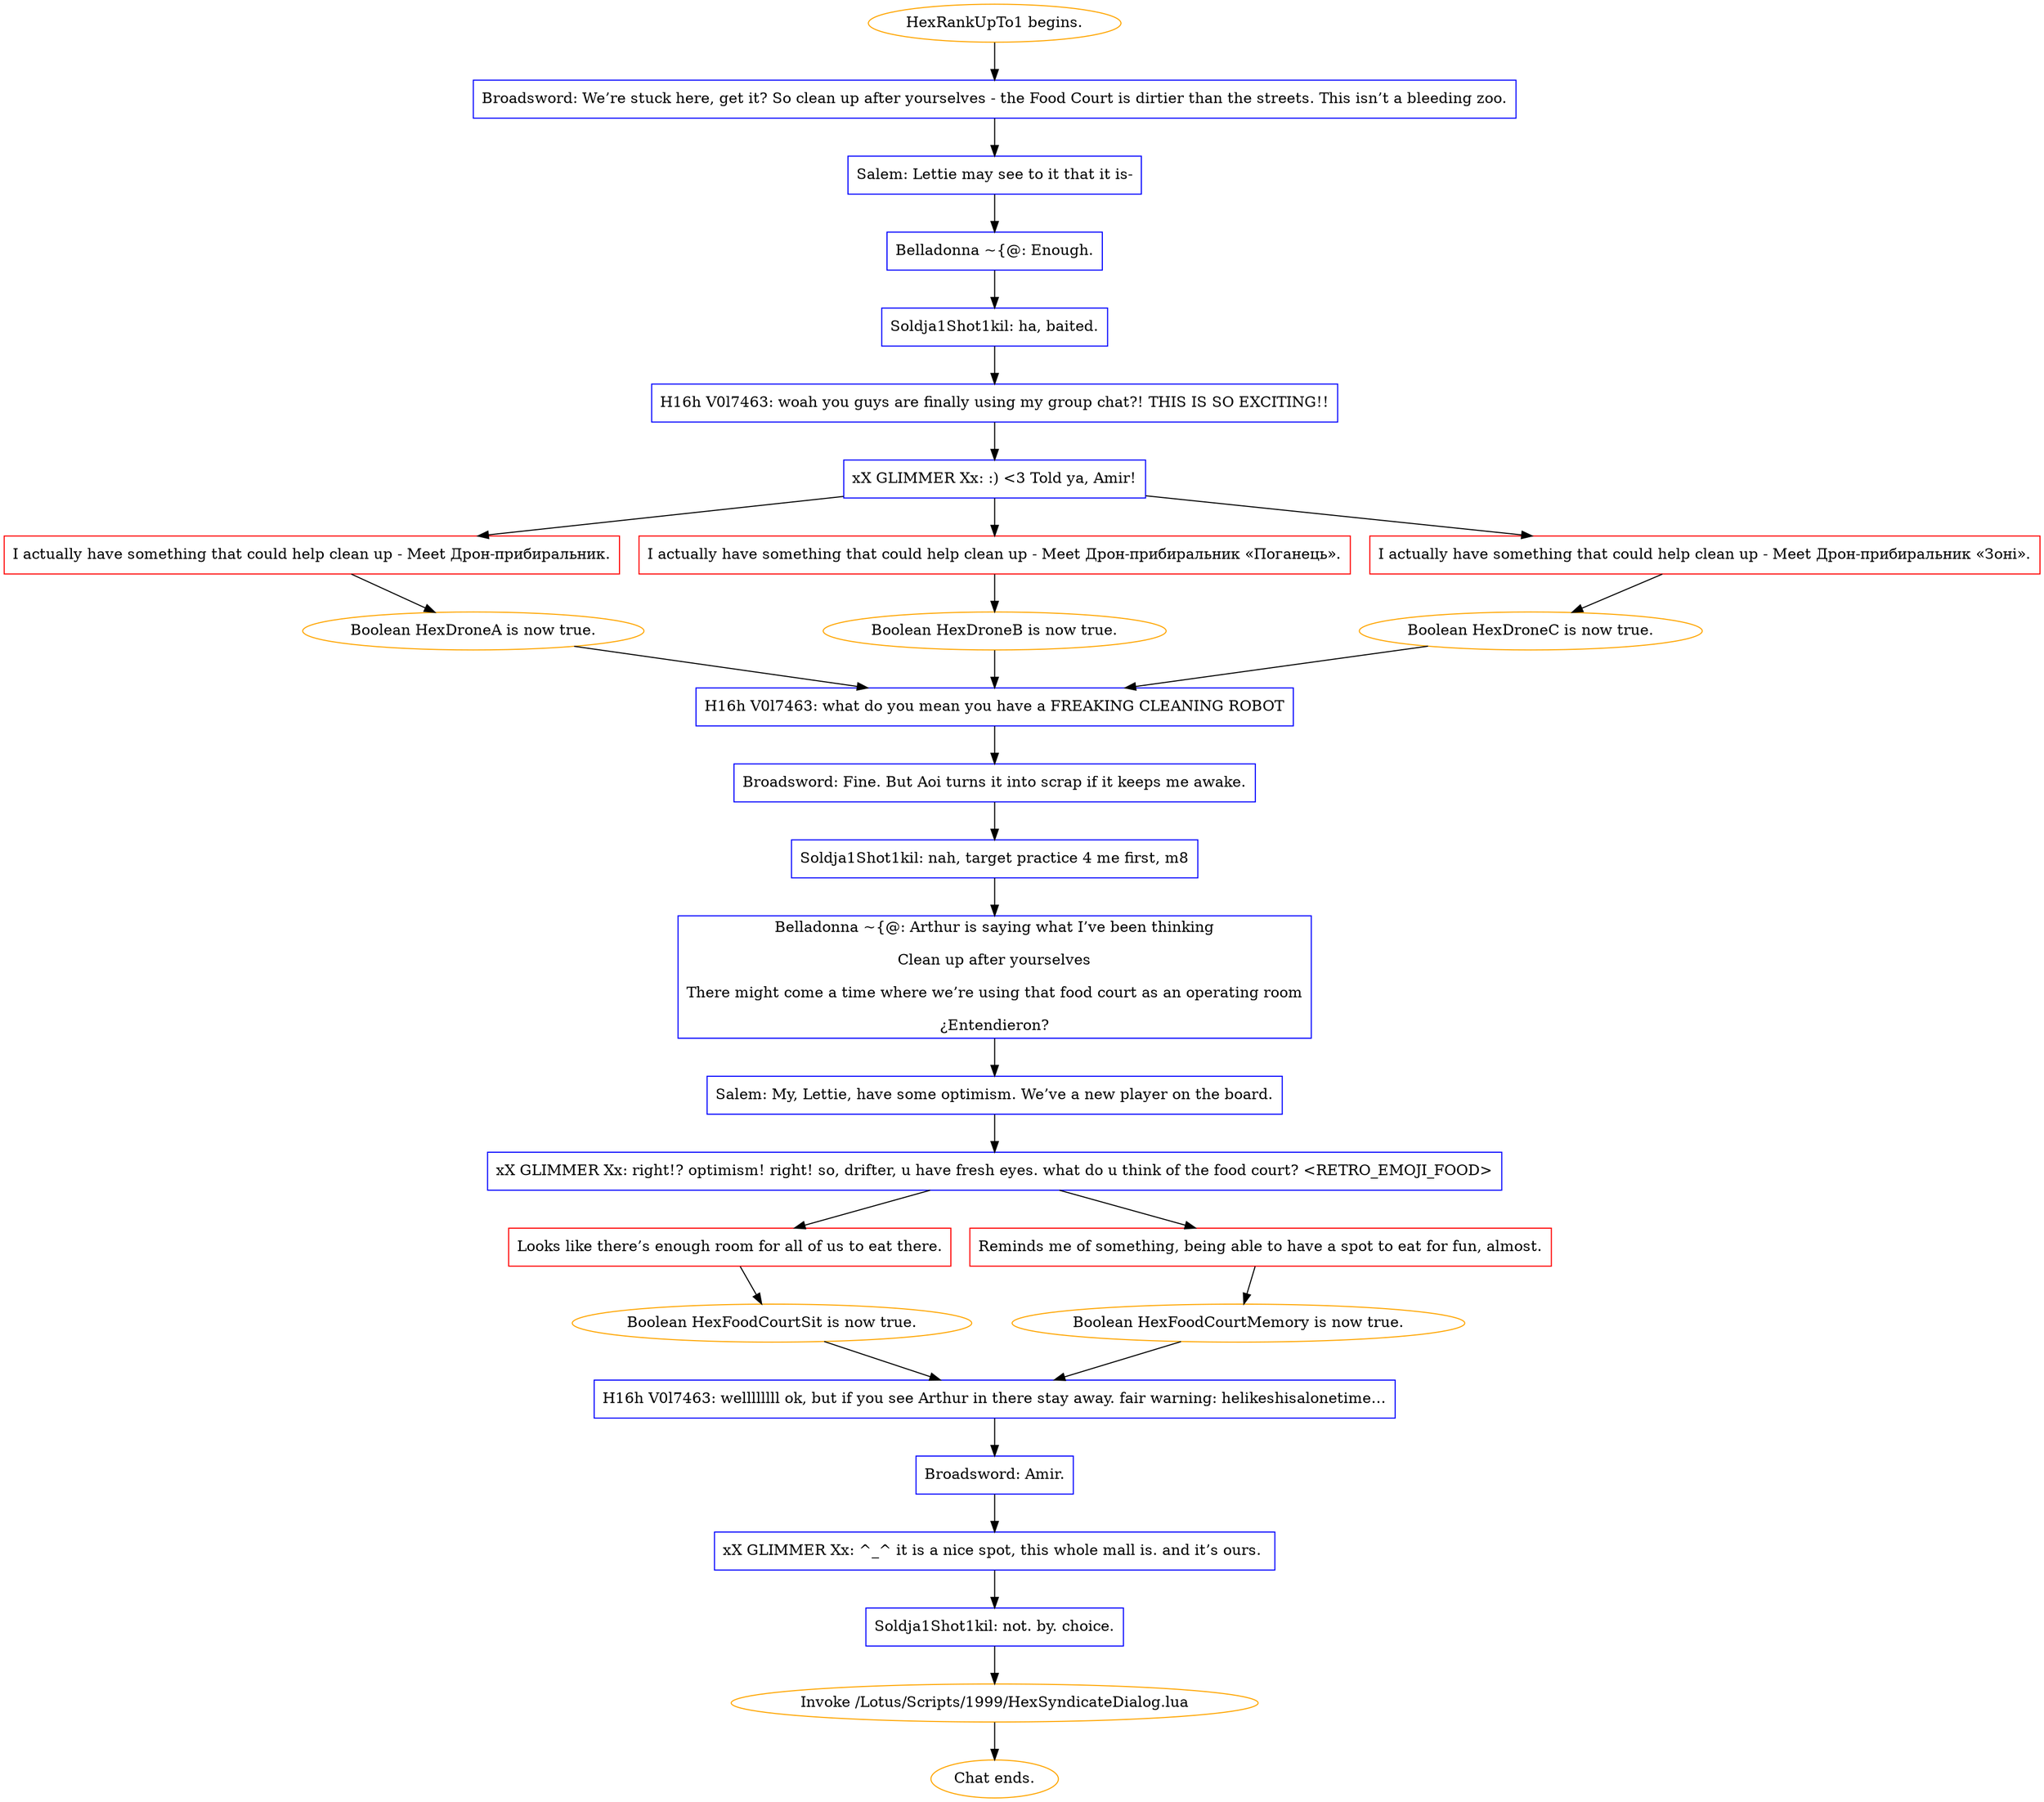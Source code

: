 digraph {
	"HexRankUpTo1 begins." [color=orange];
		"HexRankUpTo1 begins." -> j2518922224;
	j2518922224 [label="Broadsword: We’re stuck here, get it? So clean up after yourselves - the Food Court is dirtier than the streets. This isn’t a bleeding zoo.",shape=box,color=blue];
		j2518922224 -> j3012949768;
	j3012949768 [label="Salem: Lettie may see to it that it is-",shape=box,color=blue];
		j3012949768 -> j4063744054;
	j4063744054 [label="Belladonna ~{@: Enough.",shape=box,color=blue];
		j4063744054 -> j229485236;
	j229485236 [label="Soldja1Shot1kil: ha, baited.",shape=box,color=blue];
		j229485236 -> j3323882505;
	j3323882505 [label="H16h V0l7463: woah you guys are finally using my group chat?! THIS IS SO EXCITING!!",shape=box,color=blue];
		j3323882505 -> j3151520662;
	j3151520662 [label="xX GLIMMER Xx: :) <3 Told ya, Amir!",shape=box,color=blue];
		j3151520662 -> j1613835490;
		j3151520662 -> j2662985977;
		j3151520662 -> j1114483148;
	j1613835490 [label="I actually have something that could help clean up - Meet Дрон-прибиральник.",shape=box,color=red];
		j1613835490 -> j3909646244;
	j2662985977 [label="I actually have something that could help clean up - Meet Дрон-прибиральник «Поганець».",shape=box,color=red];
		j2662985977 -> j1055163507;
	j1114483148 [label="I actually have something that could help clean up - Meet Дрон-прибиральник «Зоні».",shape=box,color=red];
		j1114483148 -> j3825488247;
	j3909646244 [label="Boolean HexDroneA is now true.",color=orange];
		j3909646244 -> j1925954955;
	j1055163507 [label="Boolean HexDroneB is now true.",color=orange];
		j1055163507 -> j1925954955;
	j3825488247 [label="Boolean HexDroneC is now true.",color=orange];
		j3825488247 -> j1925954955;
	j1925954955 [label="H16h V0l7463: what do you mean you have a FREAKING CLEANING ROBOT",shape=box,color=blue];
		j1925954955 -> j2630529901;
	j2630529901 [label="Broadsword: Fine. But Aoi turns it into scrap if it keeps me awake.",shape=box,color=blue];
		j2630529901 -> j3348546169;
	j3348546169 [label="Soldja1Shot1kil: nah, target practice 4 me first, m8",shape=box,color=blue];
		j3348546169 -> j1689235917;
	j1689235917 [label="Belladonna ~{@: Arthur is saying what I’ve been thinking
Clean up after yourselves
There might come a time where we’re using that food court as an operating room
¿Entendieron?",shape=box,color=blue];
		j1689235917 -> j1910091925;
	j1910091925 [label="Salem: My, Lettie, have some optimism. We’ve a new player on the board.",shape=box,color=blue];
		j1910091925 -> j4203144499;
	j4203144499 [label="xX GLIMMER Xx: right!? optimism! right! so, drifter, u have fresh eyes. what do u think of the food court? <RETRO_EMOJI_FOOD>",shape=box,color=blue];
		j4203144499 -> j3357627862;
		j4203144499 -> j2600224816;
	j3357627862 [label="Looks like there’s enough room for all of us to eat there.",shape=box,color=red];
		j3357627862 -> j522529333;
	j2600224816 [label="Reminds me of something, being able to have a spot to eat for fun, almost.",shape=box,color=red];
		j2600224816 -> j3328471313;
	j522529333 [label="Boolean HexFoodCourtSit is now true.",color=orange];
		j522529333 -> j1936913289;
	j3328471313 [label="Boolean HexFoodCourtMemory is now true.",color=orange];
		j3328471313 -> j1936913289;
	j1936913289 [label="H16h V0l7463: wellllllll ok, but if you see Arthur in there stay away. fair warning: helikeshisalonetime…",shape=box,color=blue];
		j1936913289 -> j3482632489;
	j3482632489 [label="Broadsword: Amir.",shape=box,color=blue];
		j3482632489 -> j3130681631;
	j3130681631 [label="xX GLIMMER Xx: ^_^ it is a nice spot, this whole mall is. and it’s ours. ",shape=box,color=blue];
		j3130681631 -> j2468863548;
	j2468863548 [label="Soldja1Shot1kil: not. by. choice.",shape=box,color=blue];
		j2468863548 -> j4049880475;
	j4049880475 [label="Invoke /Lotus/Scripts/1999/HexSyndicateDialog.lua",color=orange];
		j4049880475 -> "Chat ends.";
	"Chat ends." [color=orange];
}
